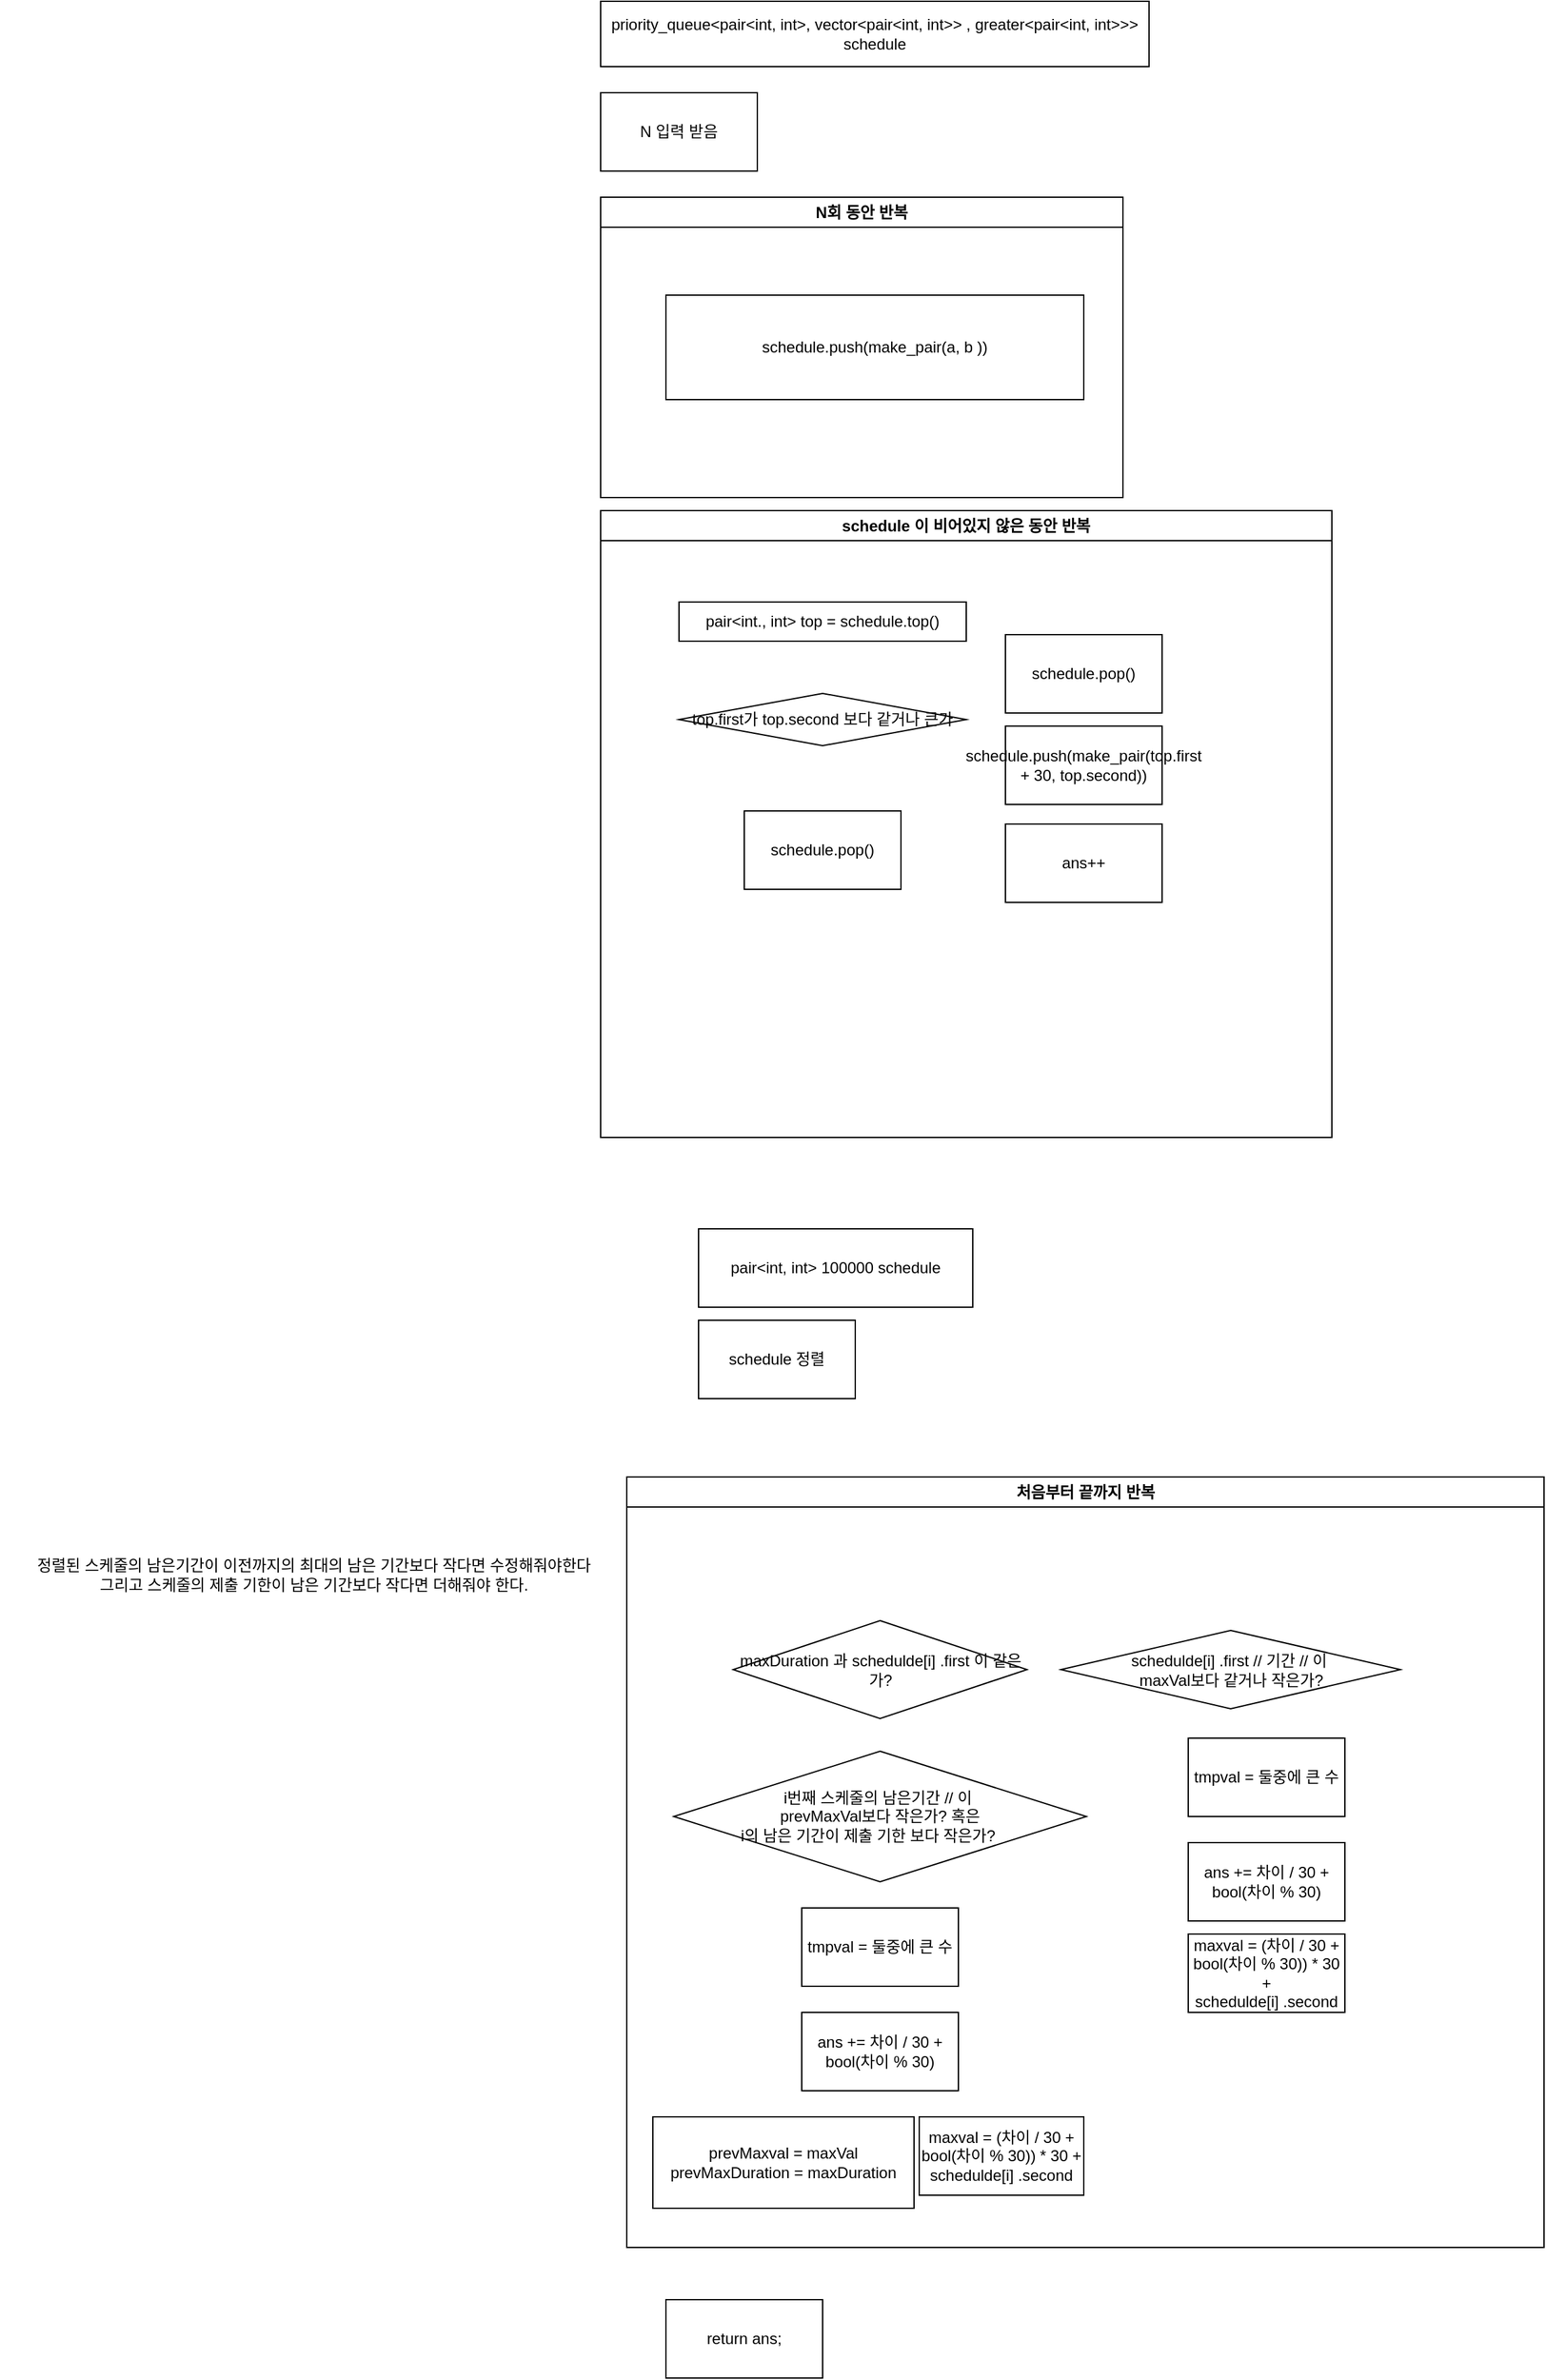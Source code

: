 <mxfile version="22.1.16" type="device">
  <diagram name="페이지-1" id="TK4xgJfwBjSerE8aX63M">
    <mxGraphModel dx="1232" dy="472" grid="1" gridSize="10" guides="1" tooltips="1" connect="1" arrows="1" fold="1" page="1" pageScale="1" pageWidth="827" pageHeight="1169" math="0" shadow="0">
      <root>
        <mxCell id="0" />
        <mxCell id="1" parent="0" />
        <mxCell id="KdETH67Fgxt96UE34UPk-1" value="N 입력 받음" style="rounded=0;whiteSpace=wrap;html=1;" vertex="1" parent="1">
          <mxGeometry x="60" y="160" width="120" height="60" as="geometry" />
        </mxCell>
        <mxCell id="KdETH67Fgxt96UE34UPk-4" value="N회 동안 반복" style="swimlane;whiteSpace=wrap;html=1;" vertex="1" parent="1">
          <mxGeometry x="60" y="240" width="400" height="230" as="geometry" />
        </mxCell>
        <mxCell id="KdETH67Fgxt96UE34UPk-5" value="schedule.push(make_pair(a, b ))" style="rounded=0;whiteSpace=wrap;html=1;" vertex="1" parent="KdETH67Fgxt96UE34UPk-4">
          <mxGeometry x="50" y="75" width="320" height="80" as="geometry" />
        </mxCell>
        <mxCell id="KdETH67Fgxt96UE34UPk-6" value="priority_queue&amp;lt;pair&amp;lt;int, int&amp;gt;, vector&amp;lt;pair&amp;lt;int, int&amp;gt;&amp;gt; , greater&amp;lt;pair&amp;lt;int, int&amp;gt;&amp;gt;&amp;gt; schedule" style="rounded=0;whiteSpace=wrap;html=1;" vertex="1" parent="1">
          <mxGeometry x="60" y="90" width="420" height="50" as="geometry" />
        </mxCell>
        <mxCell id="KdETH67Fgxt96UE34UPk-7" value="schedule 이 비어있지 않은 동안 반복" style="swimlane;whiteSpace=wrap;html=1;" vertex="1" parent="1">
          <mxGeometry x="60" y="480" width="560" height="480" as="geometry" />
        </mxCell>
        <mxCell id="KdETH67Fgxt96UE34UPk-8" value="pair&amp;lt;int., int&amp;gt; top = schedule.top()" style="rounded=0;whiteSpace=wrap;html=1;" vertex="1" parent="KdETH67Fgxt96UE34UPk-7">
          <mxGeometry x="60" y="70" width="220" height="30" as="geometry" />
        </mxCell>
        <mxCell id="KdETH67Fgxt96UE34UPk-9" value="top.first가 top.second 보다 같거나 큰가" style="rounded=0;whiteSpace=wrap;html=1;shape=rhombus;perimeter=rhombusPerimeter;" vertex="1" parent="KdETH67Fgxt96UE34UPk-7">
          <mxGeometry x="60" y="140" width="220" height="40" as="geometry" />
        </mxCell>
        <mxCell id="KdETH67Fgxt96UE34UPk-10" value="schedule.pop()" style="rounded=0;whiteSpace=wrap;html=1;" vertex="1" parent="KdETH67Fgxt96UE34UPk-7">
          <mxGeometry x="110" y="230" width="120" height="60" as="geometry" />
        </mxCell>
        <mxCell id="KdETH67Fgxt96UE34UPk-11" value="schedule.push(make_pair(top.first + 30, top.second))" style="rounded=0;whiteSpace=wrap;html=1;" vertex="1" parent="KdETH67Fgxt96UE34UPk-7">
          <mxGeometry x="310" y="165" width="120" height="60" as="geometry" />
        </mxCell>
        <mxCell id="KdETH67Fgxt96UE34UPk-12" value="schedule.pop()" style="rounded=0;whiteSpace=wrap;html=1;" vertex="1" parent="KdETH67Fgxt96UE34UPk-7">
          <mxGeometry x="310" y="95" width="120" height="60" as="geometry" />
        </mxCell>
        <mxCell id="KdETH67Fgxt96UE34UPk-13" value="ans++" style="rounded=0;whiteSpace=wrap;html=1;" vertex="1" parent="KdETH67Fgxt96UE34UPk-7">
          <mxGeometry x="310" y="240" width="120" height="60" as="geometry" />
        </mxCell>
        <mxCell id="KdETH67Fgxt96UE34UPk-14" value="pair&amp;lt;int, int&amp;gt; 100000 schedule" style="rounded=0;whiteSpace=wrap;html=1;" vertex="1" parent="1">
          <mxGeometry x="135" y="1030" width="210" height="60" as="geometry" />
        </mxCell>
        <mxCell id="KdETH67Fgxt96UE34UPk-15" value="schedule 정렬" style="rounded=0;whiteSpace=wrap;html=1;" vertex="1" parent="1">
          <mxGeometry x="135" y="1100" width="120" height="60" as="geometry" />
        </mxCell>
        <mxCell id="KdETH67Fgxt96UE34UPk-16" value="처음부터 끝까지 반복" style="swimlane;whiteSpace=wrap;html=1;" vertex="1" parent="1">
          <mxGeometry x="80" y="1220" width="702.5" height="590" as="geometry" />
        </mxCell>
        <mxCell id="KdETH67Fgxt96UE34UPk-17" value="schedulde[i] .first // 기간 // 이&amp;nbsp;&lt;br&gt;maxVal보다 같거나 작은가?" style="rounded=0;whiteSpace=wrap;html=1;shape=rhombus;perimeter=rhombusPerimeter;" vertex="1" parent="KdETH67Fgxt96UE34UPk-16">
          <mxGeometry x="332.5" y="117.5" width="260" height="60" as="geometry" />
        </mxCell>
        <mxCell id="KdETH67Fgxt96UE34UPk-18" value="ans += 차이 / 30 + bool(차이 % 30)" style="rounded=0;whiteSpace=wrap;html=1;" vertex="1" parent="KdETH67Fgxt96UE34UPk-16">
          <mxGeometry x="430" y="280" width="120" height="60" as="geometry" />
        </mxCell>
        <mxCell id="KdETH67Fgxt96UE34UPk-19" value="maxval = (차이 / 30 + bool(차이 % 30)) * 30 + schedulde[i]&amp;nbsp;.second" style="whiteSpace=wrap;html=1;" vertex="1" parent="KdETH67Fgxt96UE34UPk-16">
          <mxGeometry x="430" y="350" width="120" height="60" as="geometry" />
        </mxCell>
        <mxCell id="KdETH67Fgxt96UE34UPk-22" value="maxDuration 과 schedulde[i] .first 이 같은가?" style="rhombus;whiteSpace=wrap;html=1;" vertex="1" parent="KdETH67Fgxt96UE34UPk-16">
          <mxGeometry x="81.5" y="110" width="225" height="75" as="geometry" />
        </mxCell>
        <mxCell id="KdETH67Fgxt96UE34UPk-24" value="i번째 스케줄의 남은기간 // 이&amp;nbsp;&lt;br&gt;prevMaxVal보다 작은가? 혹은&lt;br&gt;i의 남은 기간이 제출 기한 보다 작은가?&lt;span style=&quot;white-space: pre;&quot;&gt;&#x9;&lt;/span&gt;" style="rounded=0;whiteSpace=wrap;html=1;shape=rhombus;perimeter=rhombusPerimeter;" vertex="1" parent="KdETH67Fgxt96UE34UPk-16">
          <mxGeometry x="36" y="210" width="316" height="100" as="geometry" />
        </mxCell>
        <mxCell id="KdETH67Fgxt96UE34UPk-25" value="tmpval = 둘중에 큰 수" style="whiteSpace=wrap;html=1;" vertex="1" parent="KdETH67Fgxt96UE34UPk-16">
          <mxGeometry x="134" y="330" width="120" height="60" as="geometry" />
        </mxCell>
        <mxCell id="KdETH67Fgxt96UE34UPk-26" value="ans += 차이 / 30 + bool(차이 % 30)" style="rounded=0;whiteSpace=wrap;html=1;" vertex="1" parent="KdETH67Fgxt96UE34UPk-16">
          <mxGeometry x="134" y="410" width="120" height="60" as="geometry" />
        </mxCell>
        <mxCell id="KdETH67Fgxt96UE34UPk-27" value="maxval = (차이 / 30 + bool(차이 % 30)) * 30 + schedulde[i]&amp;nbsp;.second" style="whiteSpace=wrap;html=1;" vertex="1" parent="KdETH67Fgxt96UE34UPk-16">
          <mxGeometry x="224" y="490" width="126" height="60" as="geometry" />
        </mxCell>
        <mxCell id="KdETH67Fgxt96UE34UPk-28" value="prevMaxval = maxVal&lt;br&gt;prevMaxDuration = maxDuration" style="whiteSpace=wrap;html=1;" vertex="1" parent="KdETH67Fgxt96UE34UPk-16">
          <mxGeometry x="20" y="490" width="200" height="70" as="geometry" />
        </mxCell>
        <mxCell id="KdETH67Fgxt96UE34UPk-29" value="tmpval = 둘중에 큰 수" style="whiteSpace=wrap;html=1;" vertex="1" parent="KdETH67Fgxt96UE34UPk-16">
          <mxGeometry x="430" y="200" width="120" height="60" as="geometry" />
        </mxCell>
        <mxCell id="KdETH67Fgxt96UE34UPk-20" value="return ans;" style="rounded=0;whiteSpace=wrap;html=1;" vertex="1" parent="1">
          <mxGeometry x="110" y="1850" width="120" height="60" as="geometry" />
        </mxCell>
        <mxCell id="KdETH67Fgxt96UE34UPk-21" value="정렬된 스케줄의 남은기간이 이전까지의 최대의 남은 기간보다 작다면 수정해줘야한다&lt;br&gt;그리고 스케줄의 제출 기한이 남은 기간보다 작다면 더해줘야 한다." style="text;html=1;align=center;verticalAlign=middle;resizable=0;points=[];autosize=1;strokeColor=none;fillColor=none;" vertex="1" parent="1">
          <mxGeometry x="-400" y="1275" width="480" height="40" as="geometry" />
        </mxCell>
      </root>
    </mxGraphModel>
  </diagram>
</mxfile>
